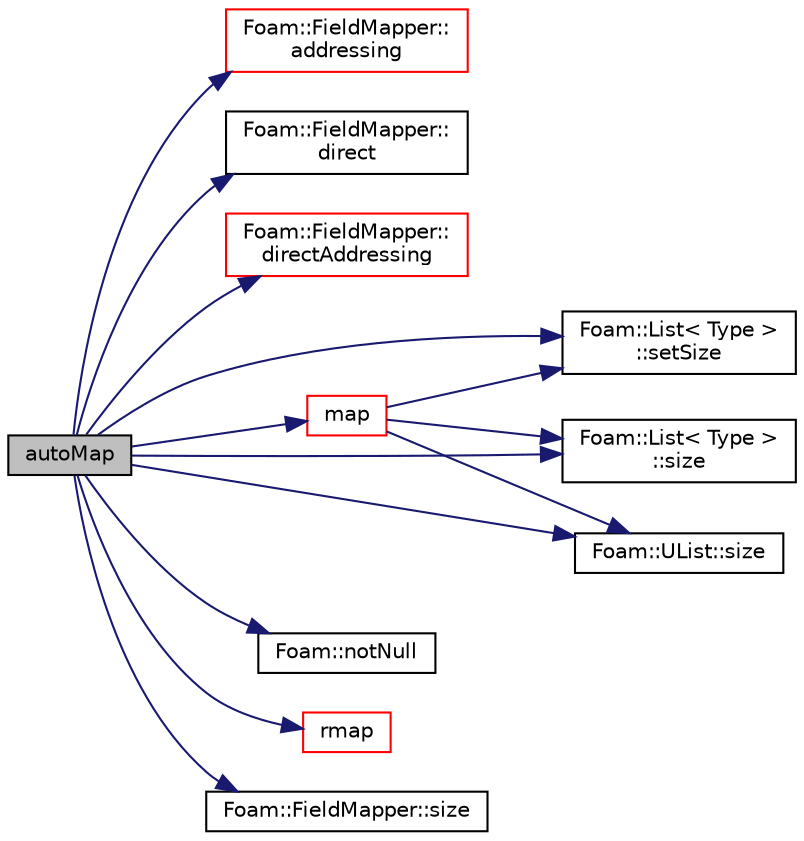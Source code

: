 digraph "autoMap"
{
  bgcolor="transparent";
  edge [fontname="Helvetica",fontsize="10",labelfontname="Helvetica",labelfontsize="10"];
  node [fontname="Helvetica",fontsize="10",shape=record];
  rankdir="LR";
  Node1 [label="autoMap",height=0.2,width=0.4,color="black", fillcolor="grey75", style="filled", fontcolor="black"];
  Node1 -> Node2 [color="midnightblue",fontsize="10",style="solid",fontname="Helvetica"];
  Node2 [label="Foam::FieldMapper::\laddressing",height=0.2,width=0.4,color="red",URL="$a00766.html#a2411d10cd0ddf4799dd094b973b9ffa2"];
  Node1 -> Node3 [color="midnightblue",fontsize="10",style="solid",fontname="Helvetica"];
  Node3 [label="Foam::FieldMapper::\ldirect",height=0.2,width=0.4,color="black",URL="$a00766.html#ab87945b0ee21151fbe15ae3395fd9201"];
  Node1 -> Node4 [color="midnightblue",fontsize="10",style="solid",fontname="Helvetica"];
  Node4 [label="Foam::FieldMapper::\ldirectAddressing",height=0.2,width=0.4,color="red",URL="$a00766.html#ad240c1e56da5df8d3f32428b7327c6b3"];
  Node1 -> Node5 [color="midnightblue",fontsize="10",style="solid",fontname="Helvetica"];
  Node5 [label="map",height=0.2,width=0.4,color="red",URL="$a00756.html#ac1b4ee90a2ebd5b242779445f365b986",tooltip="1 to 1 map from the given field "];
  Node5 -> Node6 [color="midnightblue",fontsize="10",style="solid",fontname="Helvetica"];
  Node6 [label="Foam::List\< Type \>\l::setSize",height=0.2,width=0.4,color="black",URL="$a01367.html#aedb985ffeaf1bdbfeccc2a8730405703",tooltip="Reset size of List. "];
  Node5 -> Node7 [color="midnightblue",fontsize="10",style="solid",fontname="Helvetica"];
  Node7 [label="Foam::List\< Type \>\l::size",height=0.2,width=0.4,color="black",URL="$a01367.html#a8a5f6fa29bd4b500caf186f60245b384",tooltip="Override size to be inconsistent with allocated storage. "];
  Node5 -> Node8 [color="midnightblue",fontsize="10",style="solid",fontname="Helvetica"];
  Node8 [label="Foam::UList::size",height=0.2,width=0.4,color="black",URL="$a02741.html#a723361dc2020160f5492e8fe2d09fa44",tooltip="Return the number of elements in the UList. "];
  Node1 -> Node9 [color="midnightblue",fontsize="10",style="solid",fontname="Helvetica"];
  Node9 [label="Foam::notNull",height=0.2,width=0.4,color="black",URL="$a10742.html#a86b78efa204a96e7e7ef82a2df3571d6",tooltip="Return true if t is not a reference to the nullObject of type T. "];
  Node1 -> Node10 [color="midnightblue",fontsize="10",style="solid",fontname="Helvetica"];
  Node10 [label="rmap",height=0.2,width=0.4,color="red",URL="$a00756.html#ae5cdfcd538daa5fa35fc0c2d7969c1eb",tooltip="1 to 1 reverse-map from the given field "];
  Node1 -> Node6 [color="midnightblue",fontsize="10",style="solid",fontname="Helvetica"];
  Node1 -> Node11 [color="midnightblue",fontsize="10",style="solid",fontname="Helvetica"];
  Node11 [label="Foam::FieldMapper::size",height=0.2,width=0.4,color="black",URL="$a00766.html#a95cbbdb8915183a54d7f6f43d03d2ad4"];
  Node1 -> Node7 [color="midnightblue",fontsize="10",style="solid",fontname="Helvetica"];
  Node1 -> Node8 [color="midnightblue",fontsize="10",style="solid",fontname="Helvetica"];
}
